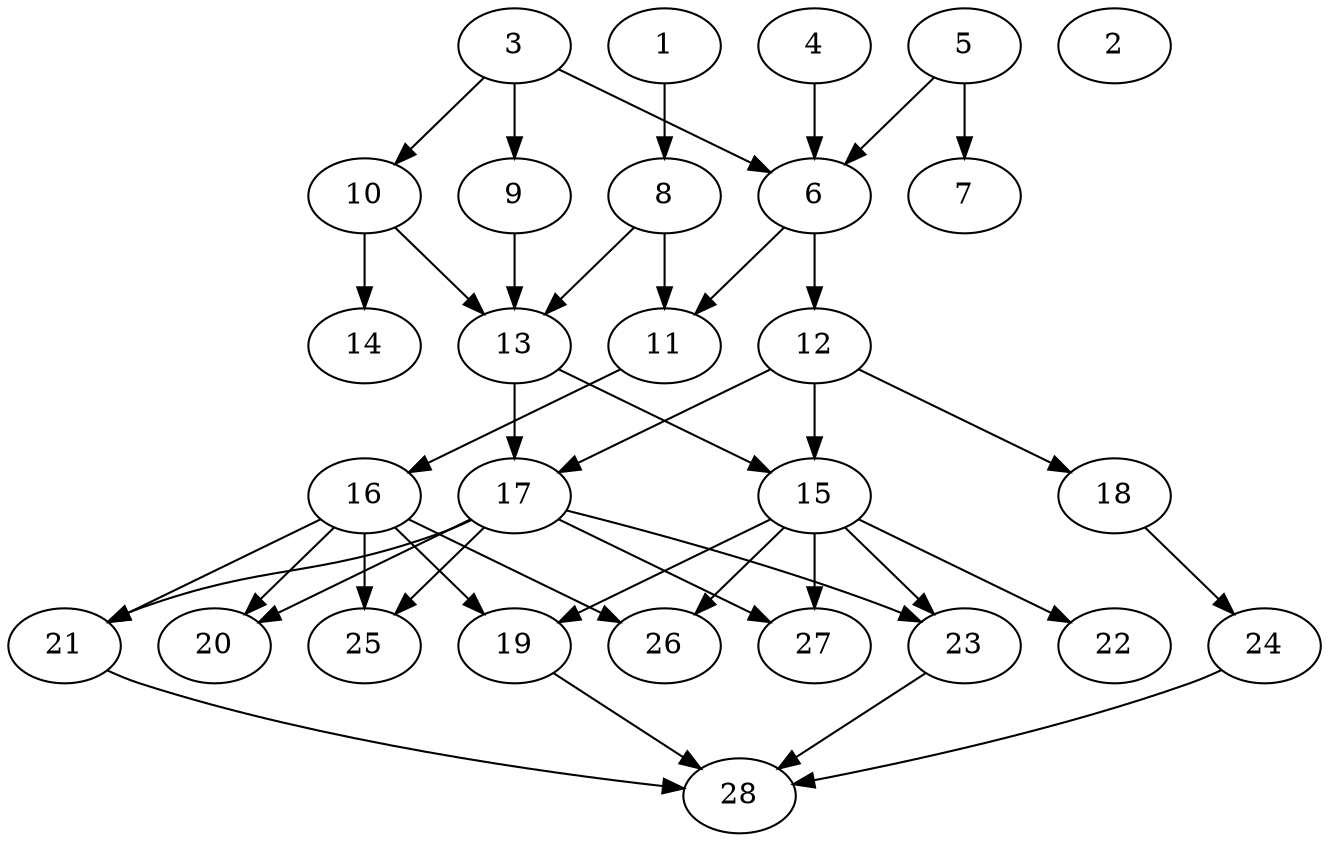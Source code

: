 // DAG (tier=2-normal, mode=compute, n=28, ccr=0.398, fat=0.620, density=0.455, regular=0.505, jump=0.171, mindata=524288, maxdata=8388608)
// DAG automatically generated by daggen at Sun Aug 24 16:33:33 2025
// /home/ermia/Project/Environments/daggen/bin/daggen --dot --ccr 0.398 --fat 0.620 --regular 0.505 --density 0.455 --jump 0.171 --mindata 524288 --maxdata 8388608 -n 28 
digraph G {
  1 [size="997669681524450", alpha="0.19", expect_size="498834840762225"]
  1 -> 8 [size ="18275220062208"]
  2 [size="29429815160753548", alpha="0.11", expect_size="14714907580376774"]
  3 [size="575292649884721610752", alpha="0.19", expect_size="287646324942360805376"]
  3 -> 6 [size ="553370330857472"]
  3 -> 9 [size ="553370330857472"]
  3 -> 10 [size ="553370330857472"]
  4 [size="173815850074112000", alpha="0.01", expect_size="86907925037056000"]
  4 -> 6 [size ="2491626291200"]
  5 [size="1267268968871810048", alpha="0.18", expect_size="633634484435905024"]
  5 -> 6 [size ="550104813535232"]
  5 -> 7 [size ="550104813535232"]
  6 [size="25330123713300922368", alpha="0.03", expect_size="12665061856650461184"]
  6 -> 11 [size ="68999857569792"]
  6 -> 12 [size ="68999857569792"]
  7 [size="24469943645799992", alpha="0.02", expect_size="12234971822899996"]
  8 [size="597090713403238656", alpha="0.01", expect_size="298545356701619328"]
  8 -> 11 [size ="505793006796800"]
  8 -> 13 [size ="505793006796800"]
  9 [size="60056680814474128", alpha="0.07", expect_size="30028340407237064"]
  9 -> 13 [size ="22976607027200"]
  10 [size="62257992364408864", alpha="0.03", expect_size="31128996182204432"]
  10 -> 13 [size ="23591525548032"]
  10 -> 14 [size ="23591525548032"]
  11 [size="363450588693970944", alpha="0.10", expect_size="181725294346985472"]
  11 -> 16 [size ="168813991559168"]
  12 [size="11288202998779332", alpha="0.11", expect_size="5644101499389666"]
  12 -> 15 [size ="182946313011200"]
  12 -> 17 [size ="182946313011200"]
  12 -> 18 [size ="182946313011200"]
  13 [size="228696367782063767552", alpha="0.00", expect_size="114348183891031883776"]
  13 -> 15 [size ="299177892380672"]
  13 -> 17 [size ="299177892380672"]
  14 [size="3122488448314884", alpha="0.02", expect_size="1561244224157442"]
  15 [size="17073159012431036", alpha="0.16", expect_size="8536579506215518"]
  15 -> 19 [size ="416580026499072"]
  15 -> 22 [size ="416580026499072"]
  15 -> 23 [size ="416580026499072"]
  15 -> 26 [size ="416580026499072"]
  15 -> 27 [size ="416580026499072"]
  16 [size="447391005077946761216", alpha="0.01", expect_size="223695502538973380608"]
  16 -> 19 [size ="467966558732288"]
  16 -> 20 [size ="467966558732288"]
  16 -> 21 [size ="467966558732288"]
  16 -> 25 [size ="467966558732288"]
  16 -> 26 [size ="467966558732288"]
  17 [size="10656365709912702976", alpha="0.07", expect_size="5328182854956351488"]
  17 -> 20 [size ="38740277854208"]
  17 -> 21 [size ="38740277854208"]
  17 -> 23 [size ="38740277854208"]
  17 -> 25 [size ="38740277854208"]
  17 -> 27 [size ="38740277854208"]
  18 [size="558162407629658624", alpha="0.08", expect_size="279081203814829312"]
  18 -> 24 [size ="461348743938048"]
  19 [size="300147960196003", alpha="0.12", expect_size="150073980098001"]
  19 -> 28 [size ="7380666417152"]
  20 [size="290025024508374912", alpha="0.05", expect_size="145012512254187456"]
  21 [size="68359330475035066368", alpha="0.14", expect_size="34179665237517533184"]
  21 -> 28 [size ="133748376993792"]
  22 [size="105470897217922400256", alpha="0.08", expect_size="52735448608961200128"]
  23 [size="304506087074168832", alpha="0.18", expect_size="152253043537084416"]
  23 -> 28 [size ="3620934254592"]
  24 [size="14221456944140386304", alpha="0.09", expect_size="7110728472070193152"]
  24 -> 28 [size ="46959058485248"]
  25 [size="716087891030336768", alpha="0.17", expect_size="358043945515168384"]
  26 [size="374981647421667200", alpha="0.16", expect_size="187490823710833600"]
  27 [size="419487643695475776", alpha="0.09", expect_size="209743821847737888"]
  28 [size="10566547366688866", alpha="0.03", expect_size="5283273683344433"]
}